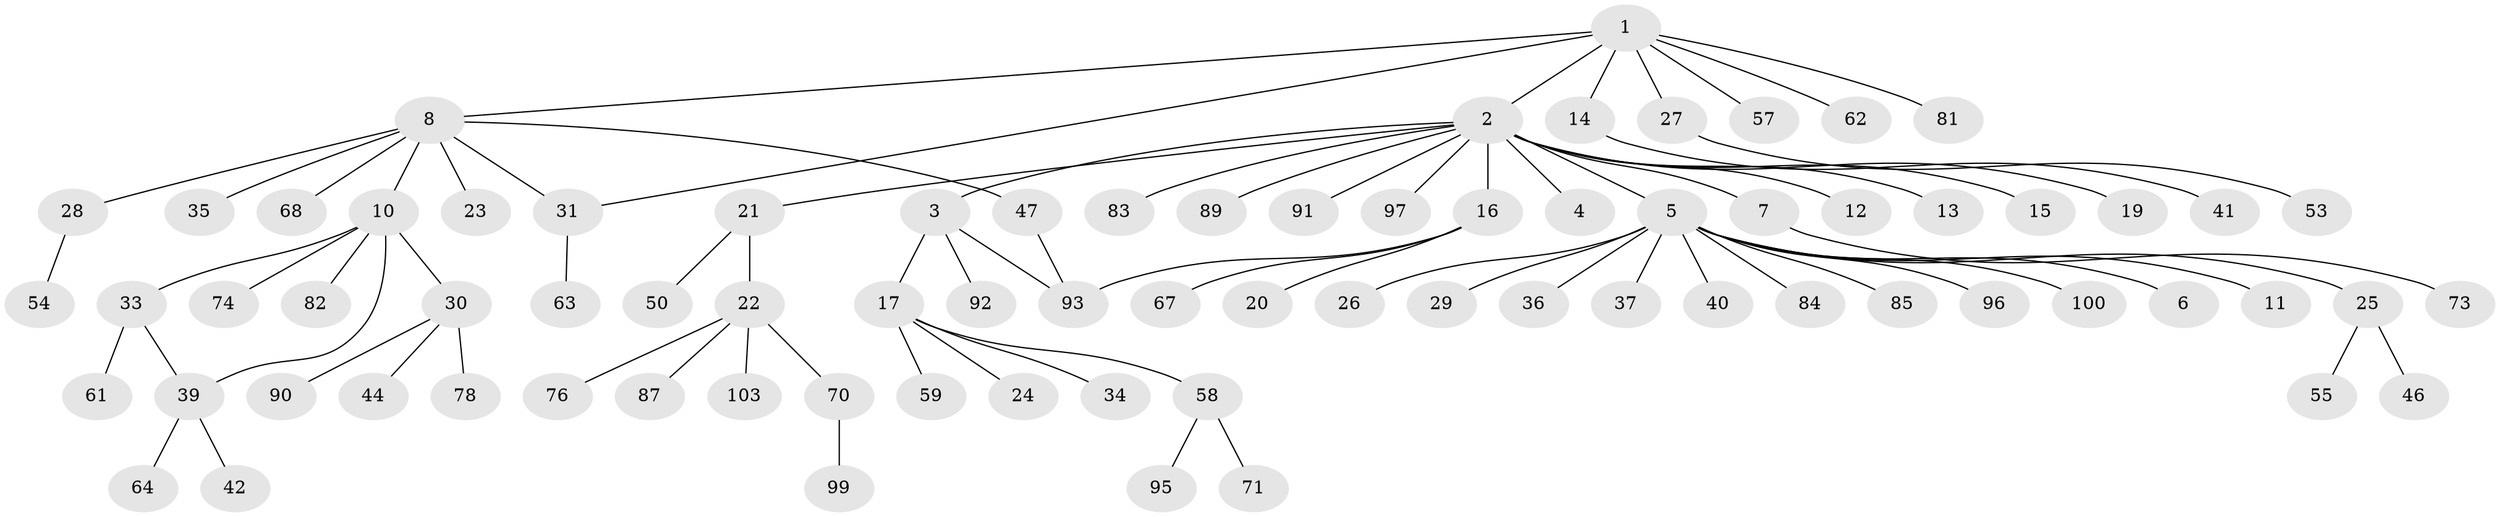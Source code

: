// Generated by graph-tools (version 1.1) at 2025/52/02/27/25 19:52:00]
// undirected, 77 vertices, 80 edges
graph export_dot {
graph [start="1"]
  node [color=gray90,style=filled];
  1 [super="+86"];
  2 [super="+56"];
  3 [super="+49"];
  4;
  5 [super="+18"];
  6;
  7 [super="+52"];
  8 [super="+9"];
  10 [super="+69"];
  11;
  12;
  13;
  14;
  15;
  16 [super="+48"];
  17 [super="+80"];
  19;
  20;
  21;
  22 [super="+75"];
  23 [super="+32"];
  24;
  25 [super="+43"];
  26;
  27 [super="+72"];
  28 [super="+51"];
  29;
  30 [super="+66"];
  31;
  33 [super="+38"];
  34;
  35;
  36;
  37;
  39 [super="+79"];
  40 [super="+88"];
  41;
  42;
  44 [super="+45"];
  46 [super="+77"];
  47;
  50 [super="+94"];
  53 [super="+98"];
  54;
  55;
  57;
  58 [super="+60"];
  59;
  61 [super="+65"];
  62;
  63;
  64;
  67;
  68 [super="+102"];
  70;
  71;
  73;
  74;
  76;
  78;
  81;
  82;
  83;
  84;
  85;
  87;
  89;
  90;
  91;
  92;
  93 [super="+101"];
  95;
  96;
  97;
  99;
  100;
  103;
  1 -- 2;
  1 -- 8;
  1 -- 14;
  1 -- 27;
  1 -- 31;
  1 -- 57;
  1 -- 62;
  1 -- 81;
  2 -- 3;
  2 -- 4;
  2 -- 5;
  2 -- 7;
  2 -- 12;
  2 -- 13;
  2 -- 15;
  2 -- 16 [weight=2];
  2 -- 19;
  2 -- 21;
  2 -- 83;
  2 -- 89;
  2 -- 91;
  2 -- 97;
  3 -- 17;
  3 -- 92;
  3 -- 93;
  5 -- 6;
  5 -- 11;
  5 -- 25;
  5 -- 26;
  5 -- 29;
  5 -- 37;
  5 -- 40;
  5 -- 84;
  5 -- 85;
  5 -- 96;
  5 -- 100;
  5 -- 36;
  7 -- 73;
  8 -- 10;
  8 -- 23;
  8 -- 28;
  8 -- 31;
  8 -- 47;
  8 -- 68;
  8 -- 35;
  10 -- 30;
  10 -- 33;
  10 -- 39;
  10 -- 74;
  10 -- 82;
  14 -- 41;
  16 -- 20;
  16 -- 67;
  16 -- 93;
  17 -- 24;
  17 -- 34;
  17 -- 58;
  17 -- 59;
  21 -- 22;
  21 -- 50;
  22 -- 70;
  22 -- 76;
  22 -- 87;
  22 -- 103;
  25 -- 46;
  25 -- 55;
  27 -- 53;
  28 -- 54;
  30 -- 44;
  30 -- 78;
  30 -- 90;
  31 -- 63;
  33 -- 39;
  33 -- 61;
  39 -- 42;
  39 -- 64;
  47 -- 93;
  58 -- 95;
  58 -- 71;
  70 -- 99;
}
